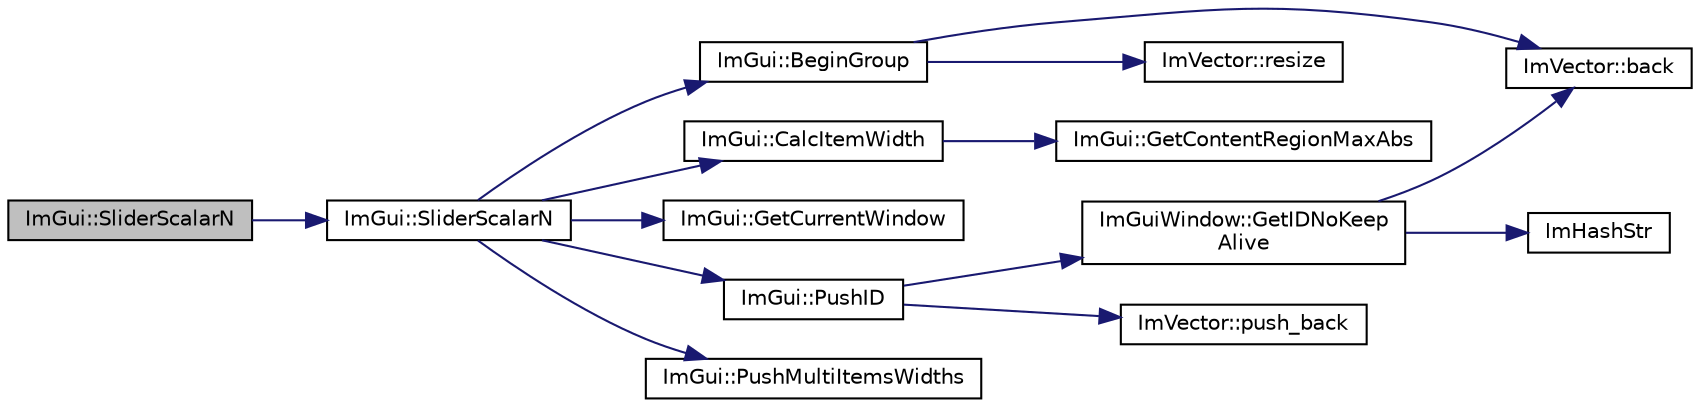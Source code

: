 digraph "ImGui::SliderScalarN"
{
 // LATEX_PDF_SIZE
  edge [fontname="Helvetica",fontsize="10",labelfontname="Helvetica",labelfontsize="10"];
  node [fontname="Helvetica",fontsize="10",shape=record];
  rankdir="LR";
  Node1 [label="ImGui::SliderScalarN",height=0.2,width=0.4,color="black", fillcolor="grey75", style="filled", fontcolor="black",tooltip=" "];
  Node1 -> Node2 [color="midnightblue",fontsize="10",style="solid",fontname="Helvetica"];
  Node2 [label="ImGui::SliderScalarN",height=0.2,width=0.4,color="black", fillcolor="white", style="filled",URL="$namespace_im_gui.html#a64031a4ad000695c1e1d3f42792f4bb4",tooltip=" "];
  Node2 -> Node3 [color="midnightblue",fontsize="10",style="solid",fontname="Helvetica"];
  Node3 [label="ImGui::BeginGroup",height=0.2,width=0.4,color="black", fillcolor="white", style="filled",URL="$namespace_im_gui.html#a42407e196b7ed2a8755bff28aae9805f",tooltip=" "];
  Node3 -> Node4 [color="midnightblue",fontsize="10",style="solid",fontname="Helvetica"];
  Node4 [label="ImVector::back",height=0.2,width=0.4,color="black", fillcolor="white", style="filled",URL="$struct_im_vector.html#a6da15f3c402099ed57078835ab942f8e",tooltip=" "];
  Node3 -> Node5 [color="midnightblue",fontsize="10",style="solid",fontname="Helvetica"];
  Node5 [label="ImVector::resize",height=0.2,width=0.4,color="black", fillcolor="white", style="filled",URL="$struct_im_vector.html#ac371dd62e56ae486b1a5038cf07eee56",tooltip=" "];
  Node2 -> Node6 [color="midnightblue",fontsize="10",style="solid",fontname="Helvetica"];
  Node6 [label="ImGui::CalcItemWidth",height=0.2,width=0.4,color="black", fillcolor="white", style="filled",URL="$namespace_im_gui.html#ab3b3ba92ebd8bca4a552dd93321a1994",tooltip=" "];
  Node6 -> Node7 [color="midnightblue",fontsize="10",style="solid",fontname="Helvetica"];
  Node7 [label="ImGui::GetContentRegionMaxAbs",height=0.2,width=0.4,color="black", fillcolor="white", style="filled",URL="$namespace_im_gui.html#adc4d9b0d735ffae1f1598c4df038024c",tooltip=" "];
  Node2 -> Node8 [color="midnightblue",fontsize="10",style="solid",fontname="Helvetica"];
  Node8 [label="ImGui::GetCurrentWindow",height=0.2,width=0.4,color="black", fillcolor="white", style="filled",URL="$namespace_im_gui.html#a7ceba68eca2b09fb6bf1ad88037e6203",tooltip=" "];
  Node2 -> Node9 [color="midnightblue",fontsize="10",style="solid",fontname="Helvetica"];
  Node9 [label="ImGui::PushID",height=0.2,width=0.4,color="black", fillcolor="white", style="filled",URL="$namespace_im_gui.html#a27a8533605dc5b8cabf161bf7715bbde",tooltip=" "];
  Node9 -> Node10 [color="midnightblue",fontsize="10",style="solid",fontname="Helvetica"];
  Node10 [label="ImGuiWindow::GetIDNoKeep\lAlive",height=0.2,width=0.4,color="black", fillcolor="white", style="filled",URL="$struct_im_gui_window.html#adc0a43f74a0b53a15a4bc4fea05524fe",tooltip=" "];
  Node10 -> Node4 [color="midnightblue",fontsize="10",style="solid",fontname="Helvetica"];
  Node10 -> Node11 [color="midnightblue",fontsize="10",style="solid",fontname="Helvetica"];
  Node11 [label="ImHashStr",height=0.2,width=0.4,color="black", fillcolor="white", style="filled",URL="$imgui_8cpp.html#acd1b12694d0365b516bf7373f182eeee",tooltip=" "];
  Node9 -> Node12 [color="midnightblue",fontsize="10",style="solid",fontname="Helvetica"];
  Node12 [label="ImVector::push_back",height=0.2,width=0.4,color="black", fillcolor="white", style="filled",URL="$struct_im_vector.html#aab5df48e0711a48bd12f3206e08c4108",tooltip=" "];
  Node2 -> Node13 [color="midnightblue",fontsize="10",style="solid",fontname="Helvetica"];
  Node13 [label="ImGui::PushMultiItemsWidths",height=0.2,width=0.4,color="black", fillcolor="white", style="filled",URL="$namespace_im_gui.html#a6ec35a6af1a0bbe454d79c2c63b030cc",tooltip=" "];
}
